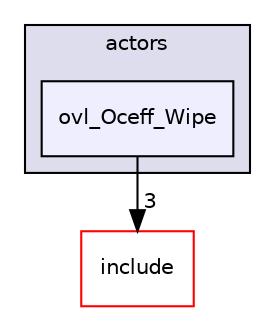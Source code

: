 digraph "src/overlays/actors/ovl_Oceff_Wipe" {
  compound=true
  node [ fontsize="10", fontname="Helvetica"];
  edge [ labelfontsize="10", labelfontname="Helvetica"];
  subgraph clusterdir_e93473484be31ce7bcb356bd643a22f8 {
    graph [ bgcolor="#ddddee", pencolor="black", label="actors" fontname="Helvetica", fontsize="10", URL="dir_e93473484be31ce7bcb356bd643a22f8.html"]
  dir_657e4f7df43b8b1ab80116d2b727c7b5 [shape=box, label="ovl_Oceff_Wipe", style="filled", fillcolor="#eeeeff", pencolor="black", URL="dir_657e4f7df43b8b1ab80116d2b727c7b5.html"];
  }
  dir_d44c64559bbebec7f509842c48db8b23 [shape=box label="include" fillcolor="white" style="filled" color="red" URL="dir_d44c64559bbebec7f509842c48db8b23.html"];
  dir_657e4f7df43b8b1ab80116d2b727c7b5->dir_d44c64559bbebec7f509842c48db8b23 [headlabel="3", labeldistance=1.5 headhref="dir_000434_000000.html"];
}
